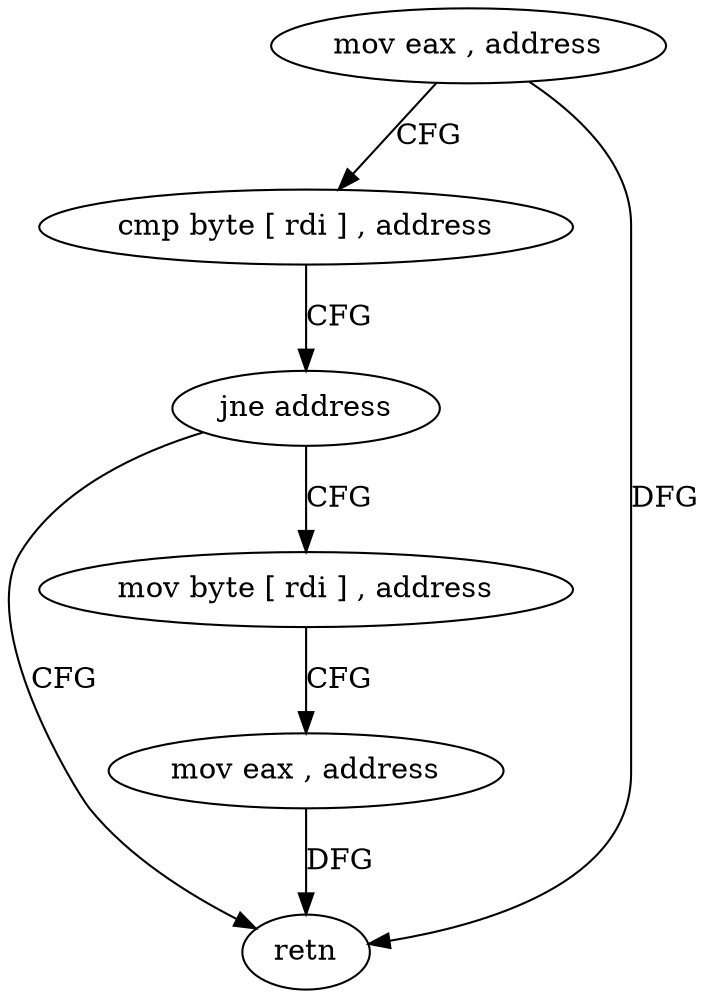 digraph "func" {
"183406" [label = "mov eax , address" ]
"183411" [label = "cmp byte [ rdi ] , address" ]
"183414" [label = "jne address" ]
"183424" [label = "retn" ]
"183416" [label = "mov byte [ rdi ] , address" ]
"183419" [label = "mov eax , address" ]
"183406" -> "183411" [ label = "CFG" ]
"183406" -> "183424" [ label = "DFG" ]
"183411" -> "183414" [ label = "CFG" ]
"183414" -> "183424" [ label = "CFG" ]
"183414" -> "183416" [ label = "CFG" ]
"183416" -> "183419" [ label = "CFG" ]
"183419" -> "183424" [ label = "DFG" ]
}

